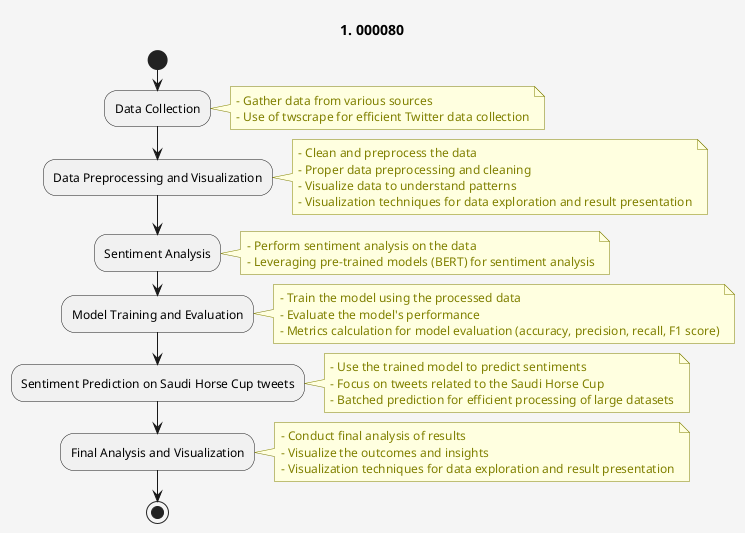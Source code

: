 @startuml
!define RECTANGLE rect
!define NOTE left note
!define RECTANGLE_COLOR white

skinparam backgroundColor #F5F5F5
skinparam handwritten false
skinparam DefaultFontName Arial
skinparam DefaultFontSize 12
skinparam node {
    BackgroundColor #DDEEFF
    BorderColor #000080
    FontColor #000080
    FontSize 12
    FontStyle bold
}

skinparam note {
    BackgroundColor #FFFFE0
    BorderColor #808000
    FontColor #808000
    FontSize 12
}

title Process for Model Classification in Study
title #000080

start

:Data Collection;
note right
  - Gather data from various sources
  - Use of twscrape for efficient Twitter data collection
end note

:Data Preprocessing and Visualization;
note right
  - Clean and preprocess the data
  - Proper data preprocessing and cleaning
  - Visualize data to understand patterns
  - Visualization techniques for data exploration and result presentation
end note

:Sentiment Analysis;
note right
  - Perform sentiment analysis on the data
  - Leveraging pre-trained models (BERT) for sentiment analysis
end note

:Model Training and Evaluation;
note right
  - Train the model using the processed data
  - Evaluate the model's performance
  - Metrics calculation for model evaluation (accuracy, precision, recall, F1 score)
end note

:Sentiment Prediction on Saudi Horse Cup tweets;
note right
  - Use the trained model to predict sentiments
  - Focus on tweets related to the Saudi Horse Cup
  - Batched prediction for efficient processing of large datasets
end note

:Final Analysis and Visualization;
note right
  - Conduct final analysis of results
  - Visualize the outcomes and insights
  - Visualization techniques for data exploration and result presentation
end note

stop

@enduml
